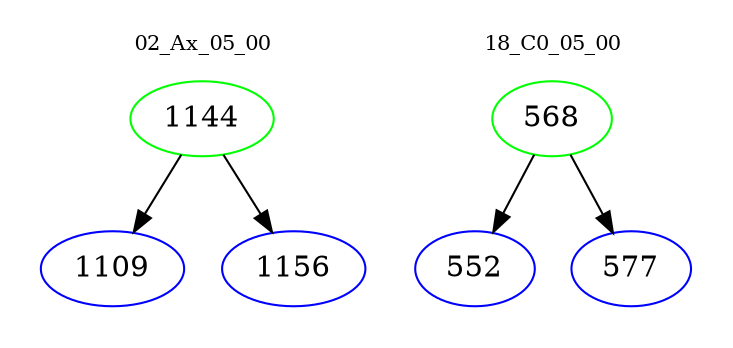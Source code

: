 digraph{
subgraph cluster_0 {
color = white
label = "02_Ax_05_00";
fontsize=10;
T0_1144 [label="1144", color="green"]
T0_1144 -> T0_1109 [color="black"]
T0_1109 [label="1109", color="blue"]
T0_1144 -> T0_1156 [color="black"]
T0_1156 [label="1156", color="blue"]
}
subgraph cluster_1 {
color = white
label = "18_C0_05_00";
fontsize=10;
T1_568 [label="568", color="green"]
T1_568 -> T1_552 [color="black"]
T1_552 [label="552", color="blue"]
T1_568 -> T1_577 [color="black"]
T1_577 [label="577", color="blue"]
}
}
